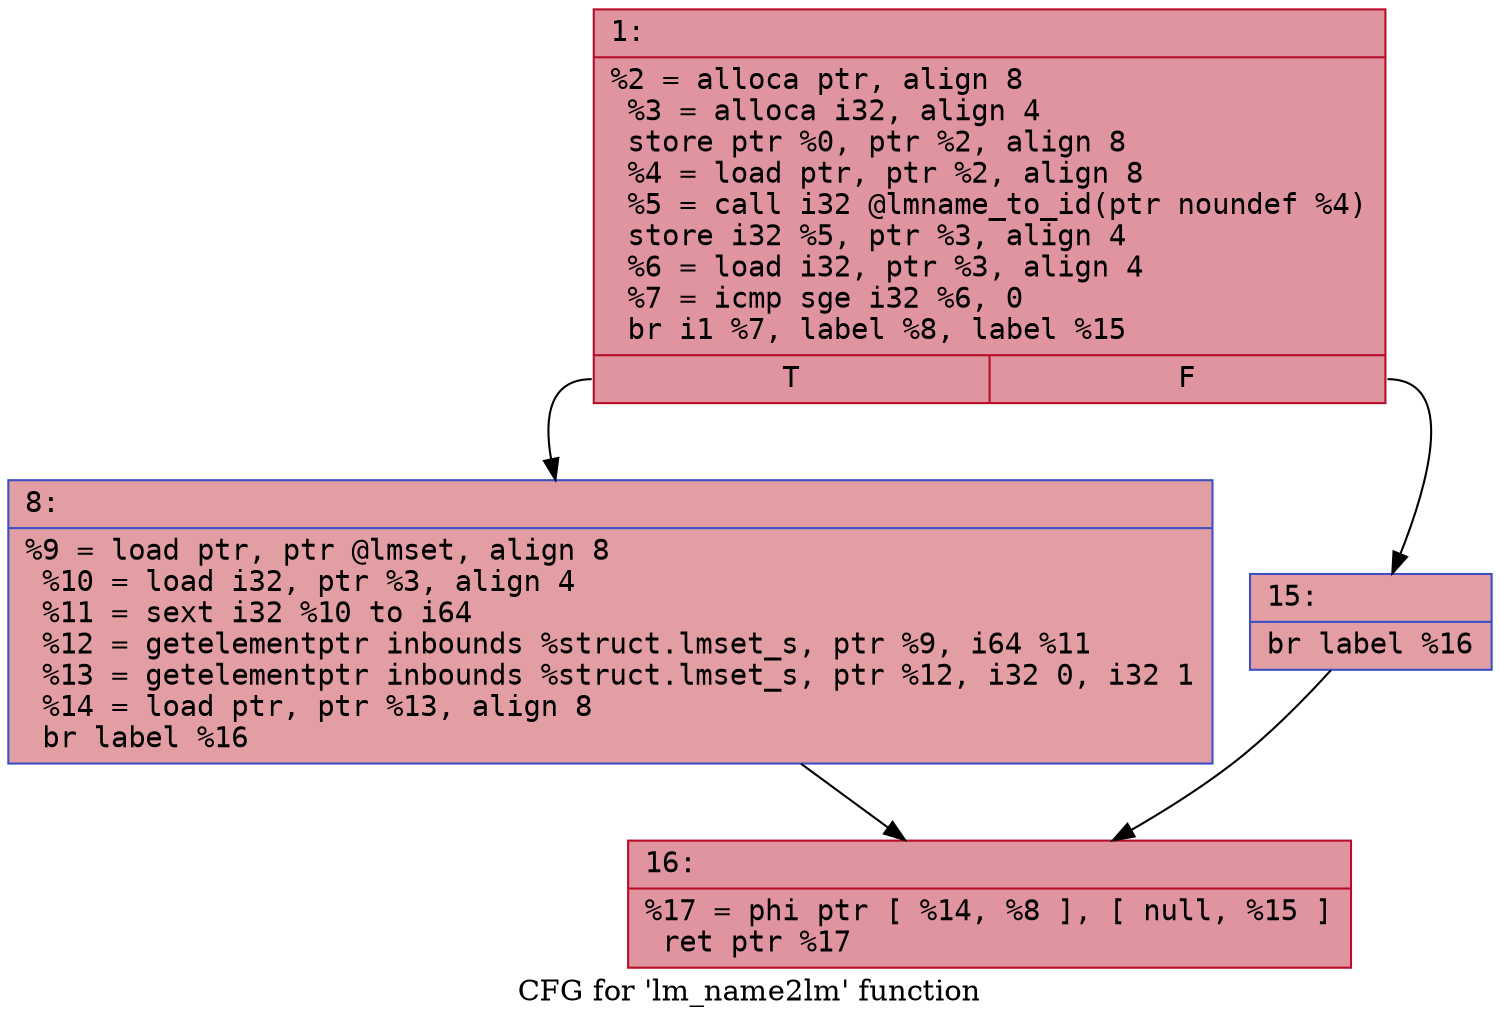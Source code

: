 digraph "CFG for 'lm_name2lm' function" {
	label="CFG for 'lm_name2lm' function";

	Node0x60000102e5d0 [shape=record,color="#b70d28ff", style=filled, fillcolor="#b70d2870" fontname="Courier",label="{1:\l|  %2 = alloca ptr, align 8\l  %3 = alloca i32, align 4\l  store ptr %0, ptr %2, align 8\l  %4 = load ptr, ptr %2, align 8\l  %5 = call i32 @lmname_to_id(ptr noundef %4)\l  store i32 %5, ptr %3, align 4\l  %6 = load i32, ptr %3, align 4\l  %7 = icmp sge i32 %6, 0\l  br i1 %7, label %8, label %15\l|{<s0>T|<s1>F}}"];
	Node0x60000102e5d0:s0 -> Node0x60000102e990[tooltip="1 -> 8\nProbability 50.00%" ];
	Node0x60000102e5d0:s1 -> Node0x60000102ea30[tooltip="1 -> 15\nProbability 50.00%" ];
	Node0x60000102e990 [shape=record,color="#3d50c3ff", style=filled, fillcolor="#be242e70" fontname="Courier",label="{8:\l|  %9 = load ptr, ptr @lmset, align 8\l  %10 = load i32, ptr %3, align 4\l  %11 = sext i32 %10 to i64\l  %12 = getelementptr inbounds %struct.lmset_s, ptr %9, i64 %11\l  %13 = getelementptr inbounds %struct.lmset_s, ptr %12, i32 0, i32 1\l  %14 = load ptr, ptr %13, align 8\l  br label %16\l}"];
	Node0x60000102e990 -> Node0x60000102ea80[tooltip="8 -> 16\nProbability 100.00%" ];
	Node0x60000102ea30 [shape=record,color="#3d50c3ff", style=filled, fillcolor="#be242e70" fontname="Courier",label="{15:\l|  br label %16\l}"];
	Node0x60000102ea30 -> Node0x60000102ea80[tooltip="15 -> 16\nProbability 100.00%" ];
	Node0x60000102ea80 [shape=record,color="#b70d28ff", style=filled, fillcolor="#b70d2870" fontname="Courier",label="{16:\l|  %17 = phi ptr [ %14, %8 ], [ null, %15 ]\l  ret ptr %17\l}"];
}
